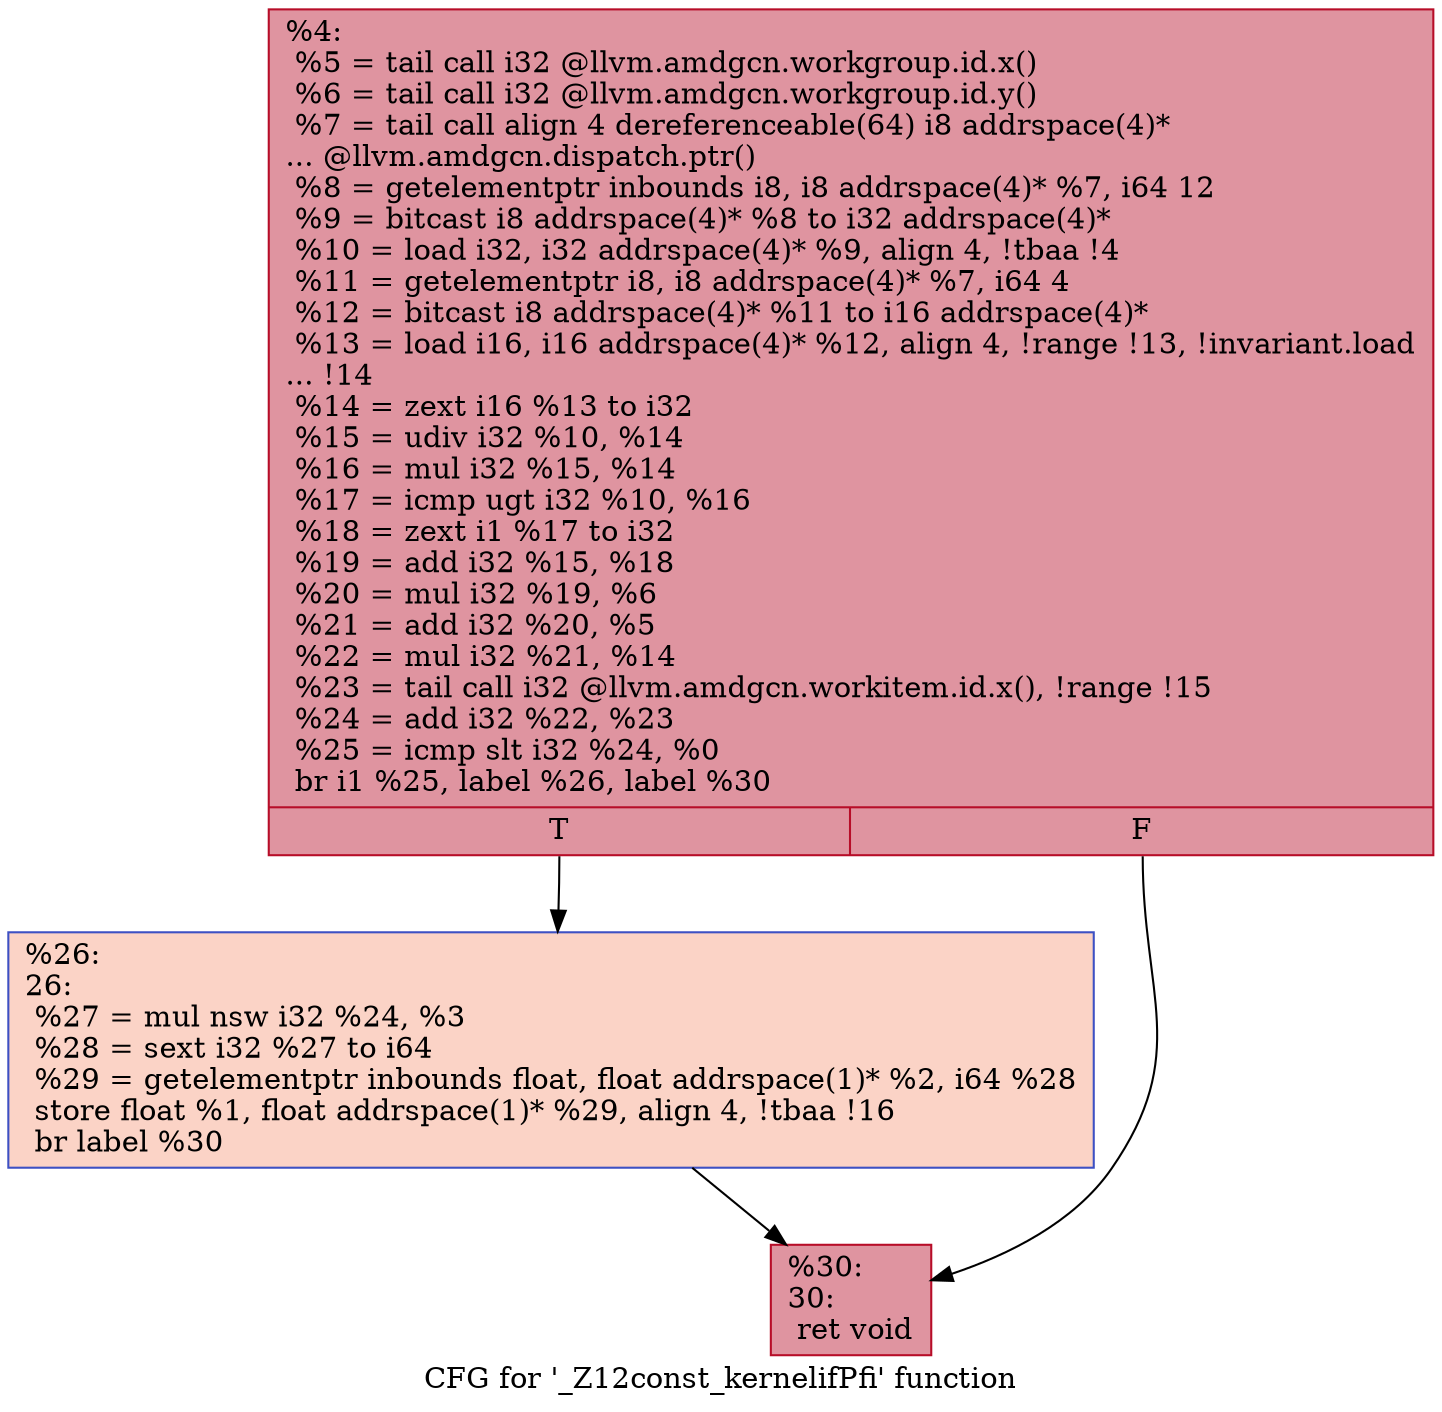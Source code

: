 digraph "CFG for '_Z12const_kernelifPfi' function" {
	label="CFG for '_Z12const_kernelifPfi' function";

	Node0x6429380 [shape=record,color="#b70d28ff", style=filled, fillcolor="#b70d2870",label="{%4:\l  %5 = tail call i32 @llvm.amdgcn.workgroup.id.x()\l  %6 = tail call i32 @llvm.amdgcn.workgroup.id.y()\l  %7 = tail call align 4 dereferenceable(64) i8 addrspace(4)*\l... @llvm.amdgcn.dispatch.ptr()\l  %8 = getelementptr inbounds i8, i8 addrspace(4)* %7, i64 12\l  %9 = bitcast i8 addrspace(4)* %8 to i32 addrspace(4)*\l  %10 = load i32, i32 addrspace(4)* %9, align 4, !tbaa !4\l  %11 = getelementptr i8, i8 addrspace(4)* %7, i64 4\l  %12 = bitcast i8 addrspace(4)* %11 to i16 addrspace(4)*\l  %13 = load i16, i16 addrspace(4)* %12, align 4, !range !13, !invariant.load\l... !14\l  %14 = zext i16 %13 to i32\l  %15 = udiv i32 %10, %14\l  %16 = mul i32 %15, %14\l  %17 = icmp ugt i32 %10, %16\l  %18 = zext i1 %17 to i32\l  %19 = add i32 %15, %18\l  %20 = mul i32 %19, %6\l  %21 = add i32 %20, %5\l  %22 = mul i32 %21, %14\l  %23 = tail call i32 @llvm.amdgcn.workitem.id.x(), !range !15\l  %24 = add i32 %22, %23\l  %25 = icmp slt i32 %24, %0\l  br i1 %25, label %26, label %30\l|{<s0>T|<s1>F}}"];
	Node0x6429380:s0 -> Node0x642bbd0;
	Node0x6429380:s1 -> Node0x642bc60;
	Node0x642bbd0 [shape=record,color="#3d50c3ff", style=filled, fillcolor="#f59c7d70",label="{%26:\l26:                                               \l  %27 = mul nsw i32 %24, %3\l  %28 = sext i32 %27 to i64\l  %29 = getelementptr inbounds float, float addrspace(1)* %2, i64 %28\l  store float %1, float addrspace(1)* %29, align 4, !tbaa !16\l  br label %30\l}"];
	Node0x642bbd0 -> Node0x642bc60;
	Node0x642bc60 [shape=record,color="#b70d28ff", style=filled, fillcolor="#b70d2870",label="{%30:\l30:                                               \l  ret void\l}"];
}
